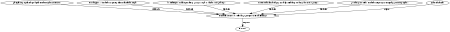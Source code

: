 digraph G {
size="3,3";
node [fontsize=7, fontname="Helvetica"];
edge [fontsize=7, fontname="Helvetica"];
node0 [label="Confidence Limits on Phylogenies: An Approach Using the Bootstrap", width=0.27433100247,height=0.27433100247];
node1 [label="Are Cape floral clades the same age? Contemporaneous origins of...", width=0.27433100247,height=0.27433100247];
node2 [label="On the paraphyly of the genus Kachuga (Testudines: Geoemydidae).", width=0.27433100247,height=0.27433100247];
node3 [label="Phylogeography of Pseudacris regilla (Anura: Hylidae) in western North America,...", width=0.27433100247,height=0.27433100247];
node4 [label="Cytochrome b sequence analysis reveals differential molecular evolution in African...", width=0.27433100247,height=0.27433100247];
node5 [label="A molecular phylogeny of the genus Gammarus (Crustacea: Amphipoda) based...", width=0.27433100247,height=0.27433100247];
node6 [label="Joseph Felsenstein", width=0.27433100247,height=0.27433100247];
node7 [label="Evolution", width=0.27433100247,height=0.27433100247];
node1 -> node0 [label="references"];
node2 -> node0 [label="references"];
node3 -> node0 [label="references"];
node4 -> node0 [label="references"];
node5 -> node0 [label="references"];
node6 -> node0 [label="creator"];
node0 -> node7 [label="is_part_of"];
}

